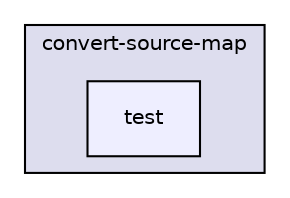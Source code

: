 digraph "gulp-src/node_modules/gulp-sourcemaps/node_modules/convert-source-map/test" {
  compound=true
  node [ fontsize="10", fontname="Helvetica"];
  edge [ labelfontsize="10", labelfontname="Helvetica"];
  subgraph clusterdir_b3942eeed19fa16601ae9f674e404dce {
    graph [ bgcolor="#ddddee", pencolor="black", label="convert-source-map" fontname="Helvetica", fontsize="10", URL="dir_b3942eeed19fa16601ae9f674e404dce.html"]
  dir_6185db490763985b6c2e1fd2c0360ee8 [shape=box, label="test", style="filled", fillcolor="#eeeeff", pencolor="black", URL="dir_6185db490763985b6c2e1fd2c0360ee8.html"];
  }
}
